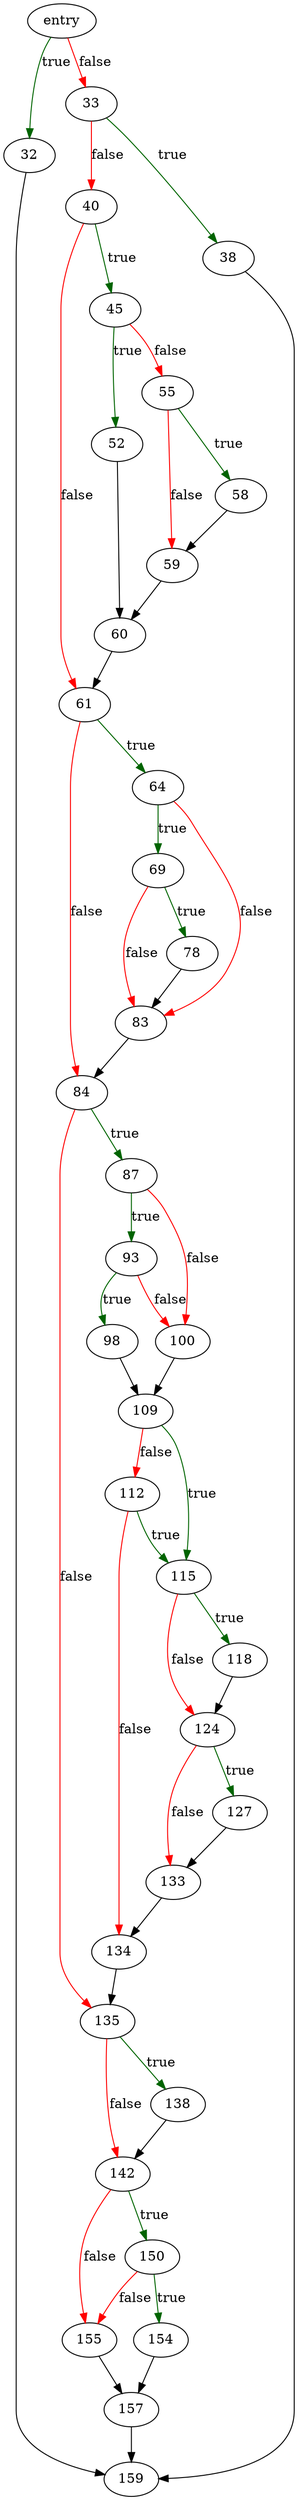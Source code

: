 digraph "sqlite3WalCheckpoint" {
	// Node definitions.
	10 [label=entry];
	32;
	33;
	38;
	40;
	45;
	52;
	55;
	58;
	59;
	60;
	61;
	64;
	69;
	78;
	83;
	84;
	87;
	93;
	98;
	100;
	109;
	112;
	115;
	118;
	124;
	127;
	133;
	134;
	135;
	138;
	142;
	150;
	154;
	155;
	157;
	159;

	// Edge definitions.
	10 -> 32 [
		color=darkgreen
		label=true
	];
	10 -> 33 [
		color=red
		label=false
	];
	32 -> 159;
	33 -> 38 [
		color=darkgreen
		label=true
	];
	33 -> 40 [
		color=red
		label=false
	];
	38 -> 159;
	40 -> 45 [
		color=darkgreen
		label=true
	];
	40 -> 61 [
		color=red
		label=false
	];
	45 -> 52 [
		color=darkgreen
		label=true
	];
	45 -> 55 [
		color=red
		label=false
	];
	52 -> 60;
	55 -> 58 [
		color=darkgreen
		label=true
	];
	55 -> 59 [
		color=red
		label=false
	];
	58 -> 59;
	59 -> 60;
	60 -> 61;
	61 -> 64 [
		color=darkgreen
		label=true
	];
	61 -> 84 [
		color=red
		label=false
	];
	64 -> 69 [
		color=darkgreen
		label=true
	];
	64 -> 83 [
		color=red
		label=false
	];
	69 -> 78 [
		color=darkgreen
		label=true
	];
	69 -> 83 [
		color=red
		label=false
	];
	78 -> 83;
	83 -> 84;
	84 -> 87 [
		color=darkgreen
		label=true
	];
	84 -> 135 [
		color=red
		label=false
	];
	87 -> 93 [
		color=darkgreen
		label=true
	];
	87 -> 100 [
		color=red
		label=false
	];
	93 -> 98 [
		color=darkgreen
		label=true
	];
	93 -> 100 [
		color=red
		label=false
	];
	98 -> 109;
	100 -> 109;
	109 -> 112 [
		color=red
		label=false
	];
	109 -> 115 [
		color=darkgreen
		label=true
	];
	112 -> 115 [
		color=darkgreen
		label=true
	];
	112 -> 134 [
		color=red
		label=false
	];
	115 -> 118 [
		color=darkgreen
		label=true
	];
	115 -> 124 [
		color=red
		label=false
	];
	118 -> 124;
	124 -> 127 [
		color=darkgreen
		label=true
	];
	124 -> 133 [
		color=red
		label=false
	];
	127 -> 133;
	133 -> 134;
	134 -> 135;
	135 -> 138 [
		color=darkgreen
		label=true
	];
	135 -> 142 [
		color=red
		label=false
	];
	138 -> 142;
	142 -> 150 [
		color=darkgreen
		label=true
	];
	142 -> 155 [
		color=red
		label=false
	];
	150 -> 154 [
		color=darkgreen
		label=true
	];
	150 -> 155 [
		color=red
		label=false
	];
	154 -> 157;
	155 -> 157;
	157 -> 159;
}